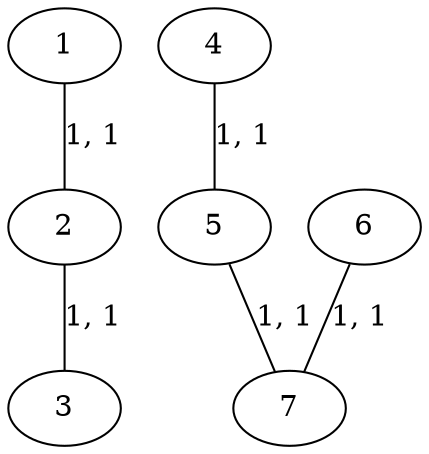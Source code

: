 // network.01.in
graph {
	1 [label=1]
	2 [label=2]
	3 [label=3]
	4 [label=4]
	5 [label=5]
	6 [label=6]
	7 [label=7]
	1 -- 2 [label="1, 1"]
	2 -- 3 [label="1, 1"]
	4 -- 5 [label="1, 1"]
	5 -- 7 [label="1, 1"]
	6 -- 7 [label="1, 1"]
}

